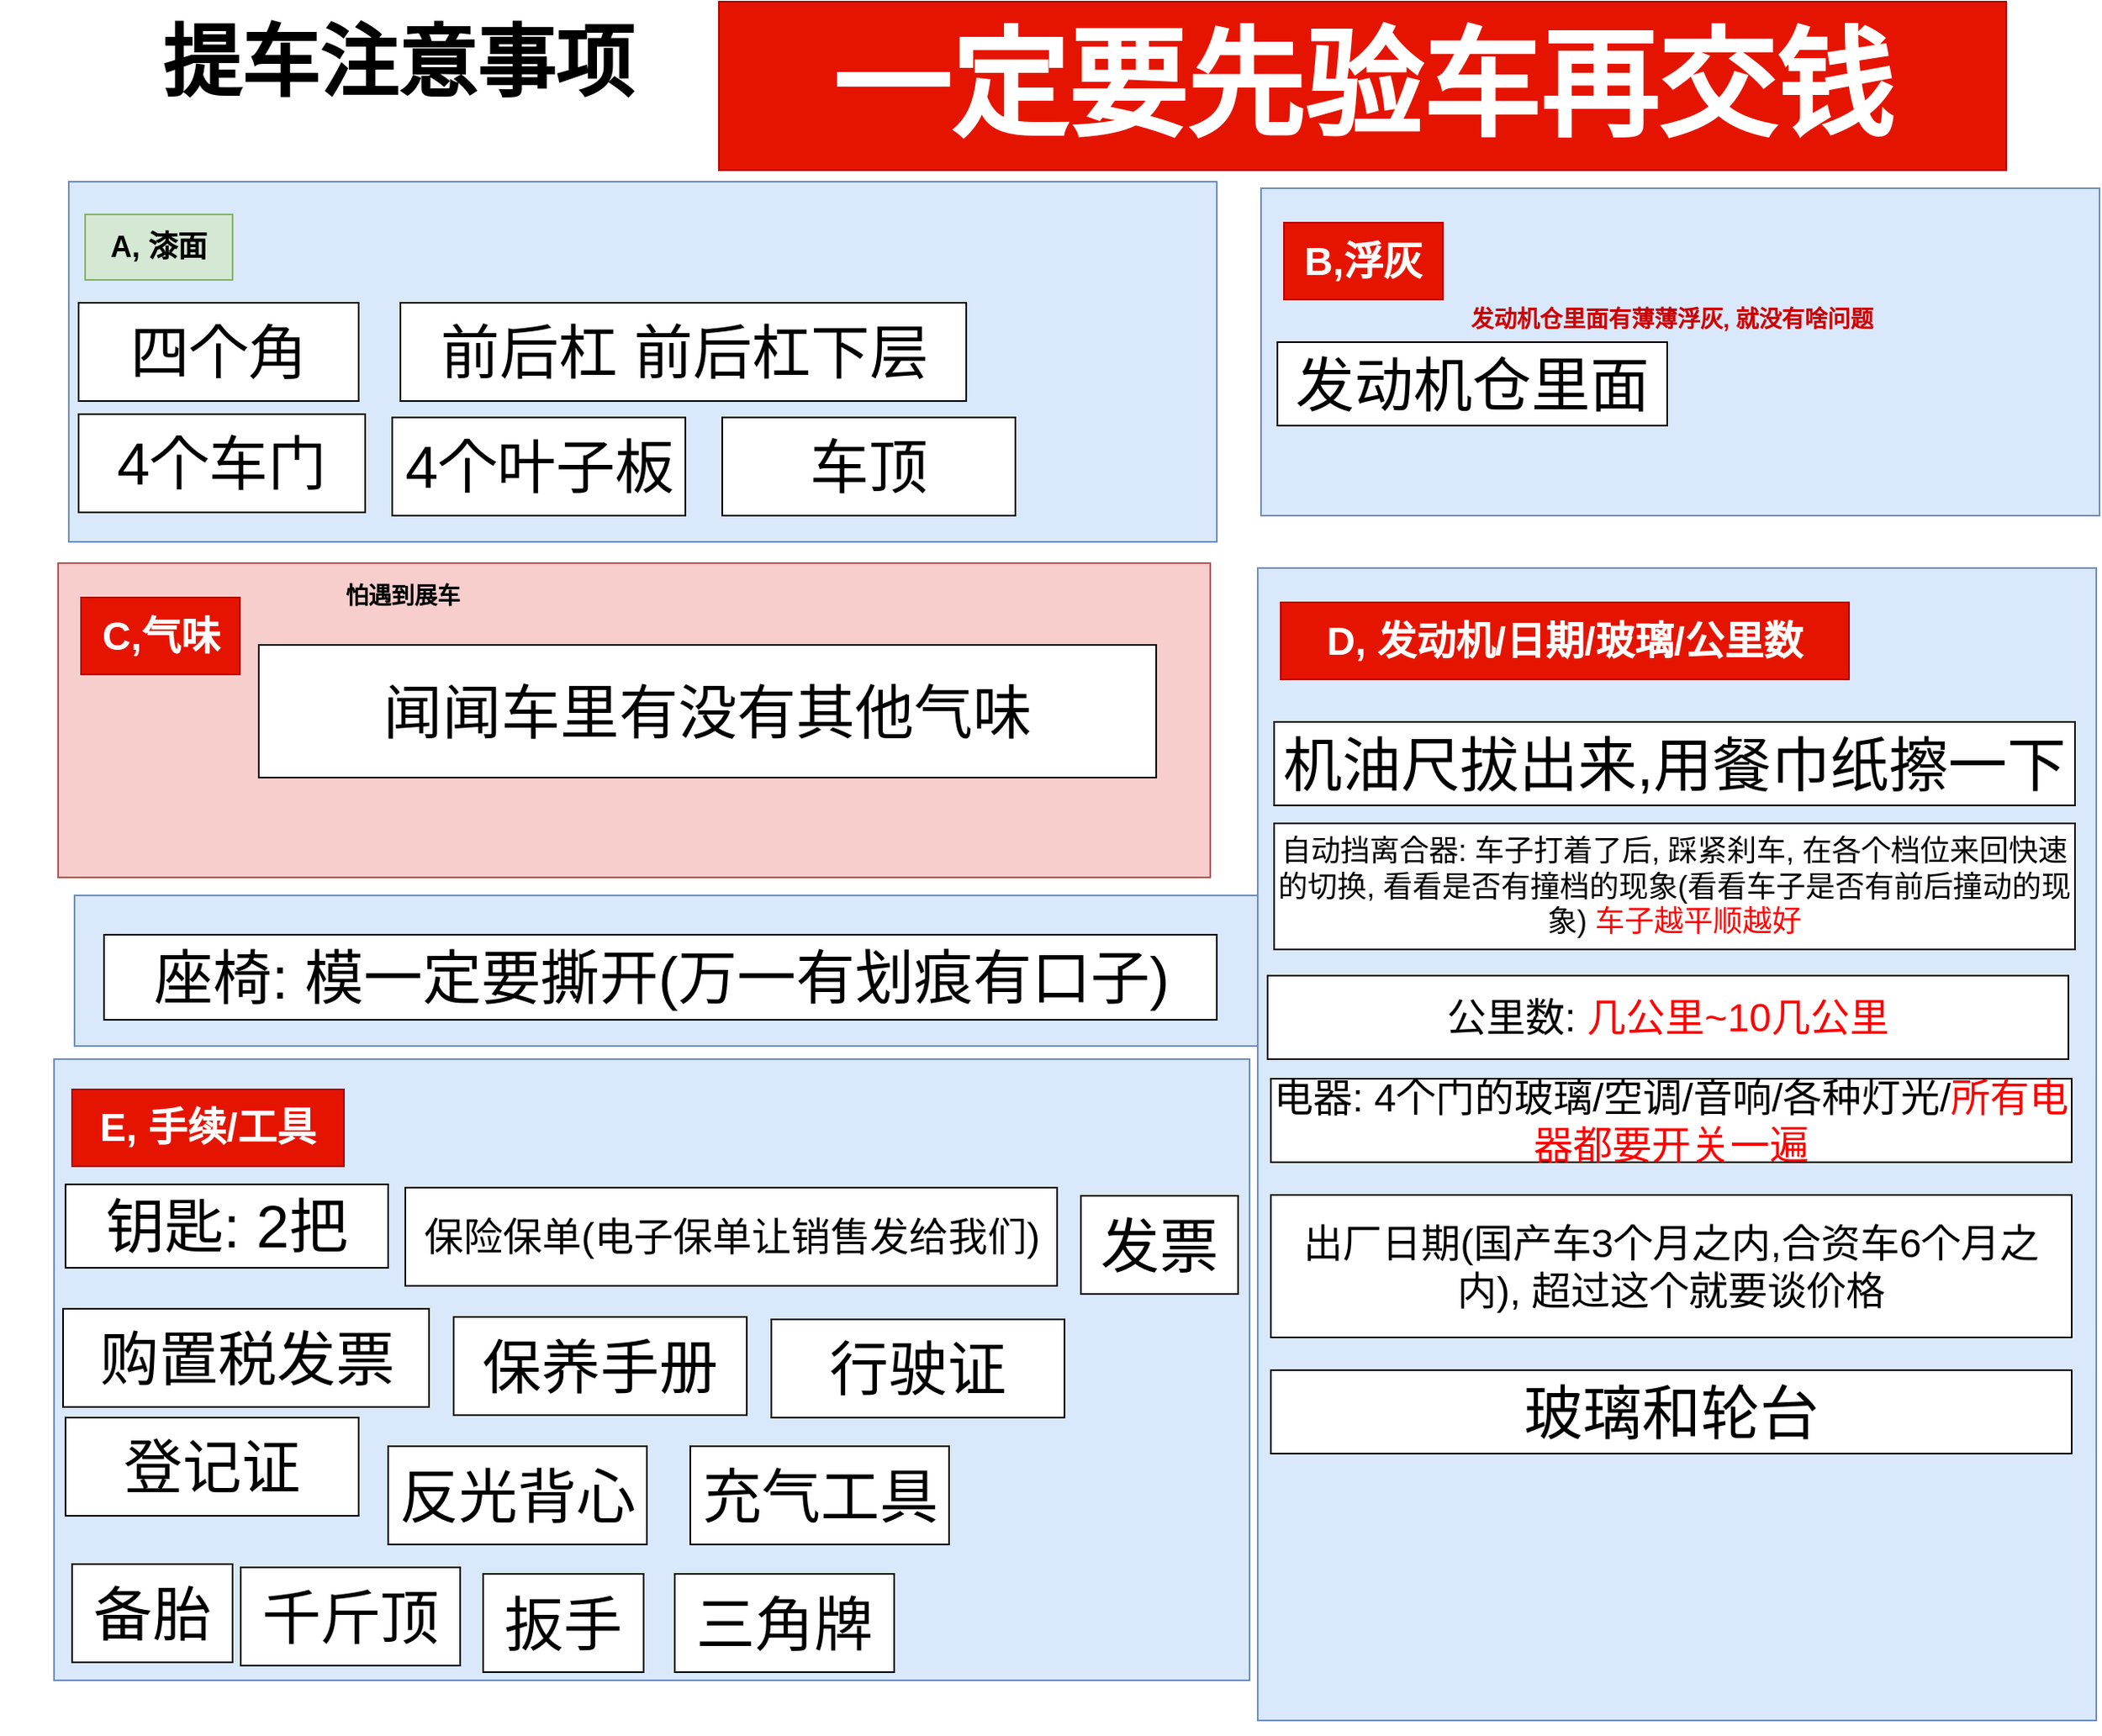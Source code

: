 <mxfile version="13.9.9" type="device"><diagram id="KbOPVDSa10H4hyhUKasj" name="第 1 页"><mxGraphModel dx="2066" dy="1212" grid="0" gridSize="10" guides="1" tooltips="1" connect="1" arrows="1" fold="1" page="0" pageScale="1" pageWidth="1200" pageHeight="1920" math="0" shadow="0"><root><mxCell id="0"/><mxCell id="1" parent="0"/><mxCell id="W5EqhTotr5PUgIK7tEWp-19" value="" style="rounded=0;whiteSpace=wrap;html=1;fillColor=#dae8fc;strokeColor=#6c8ebf;" vertex="1" parent="1"><mxGeometry x="402.5" y="568" width="724.5" height="92" as="geometry"/></mxCell><mxCell id="zjVmQxSwBKO43ARBNzNw-1" value="&lt;b&gt;&lt;font style=&quot;font-size: 48px&quot;&gt;提车注意事项&lt;/font&gt;&lt;/b&gt;" style="text;html=1;align=center;verticalAlign=middle;whiteSpace=wrap;rounded=0;" parent="1" vertex="1"><mxGeometry x="357" y="38" width="486" height="41" as="geometry"/></mxCell><mxCell id="zjVmQxSwBKO43ARBNzNw-24" value="" style="rounded=0;whiteSpace=wrap;html=1;fillColor=#dae8fc;strokeColor=#6c8ebf;" parent="1" vertex="1"><mxGeometry x="1127" y="136" width="512" height="200" as="geometry"/></mxCell><mxCell id="zjVmQxSwBKO43ARBNzNw-25" value="&lt;span style=&quot;font-size: 24px&quot;&gt;&lt;b&gt;B,浮灰&lt;/b&gt;&lt;/span&gt;" style="text;html=1;strokeColor=#B20000;fillColor=#e51400;align=center;verticalAlign=middle;whiteSpace=wrap;rounded=0;fontColor=#ffffff;" parent="1" vertex="1"><mxGeometry x="1141" y="157" width="97" height="47" as="geometry"/></mxCell><mxCell id="zjVmQxSwBKO43ARBNzNw-3" value="" style="rounded=0;whiteSpace=wrap;html=1;fillColor=#dae8fc;strokeColor=#6c8ebf;" parent="1" vertex="1"><mxGeometry x="399" y="132" width="701" height="220" as="geometry"/></mxCell><mxCell id="zjVmQxSwBKO43ARBNzNw-4" value="&lt;span style=&quot;font-size: 18px&quot;&gt;&lt;b&gt;A, 漆面&lt;/b&gt;&lt;/span&gt;" style="text;html=1;strokeColor=#82b366;fillColor=#d5e8d4;align=center;verticalAlign=middle;whiteSpace=wrap;rounded=0;" parent="1" vertex="1"><mxGeometry x="409" y="152" width="90" height="40" as="geometry"/></mxCell><mxCell id="zjVmQxSwBKO43ARBNzNw-6" value="&lt;font style=&quot;font-size: 36px&quot;&gt;四个角&lt;/font&gt;" style="rounded=0;whiteSpace=wrap;html=1;" parent="1" vertex="1"><mxGeometry x="405" y="206" width="171" height="60" as="geometry"/></mxCell><mxCell id="zjVmQxSwBKO43ARBNzNw-7" value="&lt;span style=&quot;font-size: 36px&quot;&gt;前后杠 前后杠下层&lt;/span&gt;" style="rounded=0;whiteSpace=wrap;html=1;" parent="1" vertex="1"><mxGeometry x="601.5" y="206" width="345.5" height="60" as="geometry"/></mxCell><mxCell id="zjVmQxSwBKO43ARBNzNw-8" value="&lt;span style=&quot;font-size: 36px&quot;&gt;4个叶子板&lt;/span&gt;" style="rounded=0;whiteSpace=wrap;html=1;" parent="1" vertex="1"><mxGeometry x="596.5" y="276" width="179" height="60" as="geometry"/></mxCell><mxCell id="zjVmQxSwBKO43ARBNzNw-9" value="&lt;span style=&quot;font-size: 36px&quot;&gt;车顶&lt;/span&gt;" style="rounded=0;whiteSpace=wrap;html=1;" parent="1" vertex="1"><mxGeometry x="798" y="276" width="179" height="60" as="geometry"/></mxCell><mxCell id="zjVmQxSwBKO43ARBNzNw-36" value="&lt;span style=&quot;font-size: 36px&quot;&gt;4个车门&lt;/span&gt;" style="rounded=0;whiteSpace=wrap;html=1;" parent="1" vertex="1"><mxGeometry x="405" y="274" width="175" height="60" as="geometry"/></mxCell><mxCell id="4qqKhpog8JjNplqGV0D1-4" value="" style="rounded=0;whiteSpace=wrap;html=1;fillColor=#f8cecc;strokeColor=#b85450;" parent="1" vertex="1"><mxGeometry x="392.5" y="365" width="703.5" height="192" as="geometry"/></mxCell><mxCell id="4qqKhpog8JjNplqGV0D1-5" value="&lt;b&gt;&lt;font style=&quot;font-size: 24px&quot;&gt;C,气味&lt;/font&gt;&lt;/b&gt;" style="text;html=1;strokeColor=#B20000;fillColor=#e51400;align=center;verticalAlign=middle;whiteSpace=wrap;rounded=0;fontColor=#ffffff;" parent="1" vertex="1"><mxGeometry x="406.5" y="386" width="97" height="47" as="geometry"/></mxCell><mxCell id="4qqKhpog8JjNplqGV0D1-6" value="&lt;span style=&quot;font-size: 36px&quot;&gt;闻闻车里有没有其他气味&lt;/span&gt;" style="rounded=0;whiteSpace=wrap;html=1;" parent="1" vertex="1"><mxGeometry x="515" y="415" width="548" height="81" as="geometry"/></mxCell><mxCell id="W5EqhTotr5PUgIK7tEWp-1" value="&lt;span style=&quot;font-size: 36px&quot;&gt;发动机仓里面&lt;/span&gt;" style="rounded=0;whiteSpace=wrap;html=1;" vertex="1" parent="1"><mxGeometry x="1137" y="230" width="238" height="51" as="geometry"/></mxCell><mxCell id="W5EqhTotr5PUgIK7tEWp-3" value="&lt;b&gt;&lt;font style=&quot;font-size: 14px&quot;&gt;怕遇到展车&lt;/font&gt;&lt;/b&gt;" style="text;html=1;strokeColor=none;fillColor=none;align=center;verticalAlign=middle;whiteSpace=wrap;rounded=0;" vertex="1" parent="1"><mxGeometry x="521" y="375" width="163.5" height="20" as="geometry"/></mxCell><mxCell id="W5EqhTotr5PUgIK7tEWp-5" value="&lt;span style=&quot;font-size: 14px&quot;&gt;&lt;b&gt;&lt;font color=&quot;#cc0000&quot;&gt;发动机仓里面有薄薄浮灰, 就没有啥问题&lt;/font&gt;&lt;/b&gt;&lt;/span&gt;" style="text;html=1;strokeColor=none;fillColor=none;align=center;verticalAlign=middle;whiteSpace=wrap;rounded=0;" vertex="1" parent="1"><mxGeometry x="1239.5" y="206" width="276" height="20" as="geometry"/></mxCell><mxCell id="W5EqhTotr5PUgIK7tEWp-7" value="" style="rounded=0;whiteSpace=wrap;html=1;fillColor=#dae8fc;strokeColor=#6c8ebf;" vertex="1" parent="1"><mxGeometry x="1125" y="368" width="512" height="704" as="geometry"/></mxCell><mxCell id="W5EqhTotr5PUgIK7tEWp-8" value="&lt;span style=&quot;font-size: 24px&quot;&gt;&lt;b&gt;D, 发动机/日期/玻璃/公里数&lt;/b&gt;&lt;/span&gt;" style="text;html=1;strokeColor=#B20000;fillColor=#e51400;align=center;verticalAlign=middle;whiteSpace=wrap;rounded=0;fontColor=#ffffff;" vertex="1" parent="1"><mxGeometry x="1139" y="389" width="347" height="47" as="geometry"/></mxCell><mxCell id="W5EqhTotr5PUgIK7tEWp-9" value="&lt;span style=&quot;font-size: 36px&quot;&gt;机油尺拔出来,用餐巾纸擦一下&lt;/span&gt;" style="rounded=0;whiteSpace=wrap;html=1;" vertex="1" parent="1"><mxGeometry x="1135" y="462" width="489" height="51" as="geometry"/></mxCell><mxCell id="W5EqhTotr5PUgIK7tEWp-11" value="&lt;font style=&quot;font-size: 18px&quot;&gt;自动挡离合器: 车子打着了后, 踩紧刹车, 在各个档位来回快速的切换, 看看是否有撞档的现象(看看车子是否有前后撞动的现象) &lt;font color=&quot;#ff0000&quot;&gt;车子越平顺越好&lt;/font&gt;&lt;/font&gt;" style="rounded=0;whiteSpace=wrap;html=1;" vertex="1" parent="1"><mxGeometry x="1135" y="524" width="489" height="77" as="geometry"/></mxCell><mxCell id="W5EqhTotr5PUgIK7tEWp-13" value="&lt;font style=&quot;font-size: 24px&quot;&gt;公里数: &lt;font color=&quot;#ff0000&quot;&gt;几公里~10几公里&lt;/font&gt;&lt;/font&gt;" style="rounded=0;whiteSpace=wrap;html=1;" vertex="1" parent="1"><mxGeometry x="1131" y="617" width="489" height="51" as="geometry"/></mxCell><mxCell id="W5EqhTotr5PUgIK7tEWp-14" value="&lt;font style=&quot;font-size: 24px&quot;&gt;电器: 4个门的玻璃/空调/音响/各种灯光/&lt;font color=&quot;#ff0000&quot;&gt;所有电器都要开关一遍&lt;/font&gt;&lt;/font&gt;" style="rounded=0;whiteSpace=wrap;html=1;" vertex="1" parent="1"><mxGeometry x="1133" y="680" width="489" height="51" as="geometry"/></mxCell><mxCell id="W5EqhTotr5PUgIK7tEWp-15" value="&lt;font style=&quot;font-size: 24px&quot;&gt;出厂日期(国产车3个月之内,合资车6个月之内), 超过这个就要谈价格&lt;/font&gt;" style="rounded=0;whiteSpace=wrap;html=1;" vertex="1" parent="1"><mxGeometry x="1133" y="751" width="489" height="87" as="geometry"/></mxCell><mxCell id="W5EqhTotr5PUgIK7tEWp-16" value="&lt;span style=&quot;font-size: 36px&quot;&gt;玻璃和轮台&lt;/span&gt;" style="rounded=0;whiteSpace=wrap;html=1;" vertex="1" parent="1"><mxGeometry x="1133" y="858" width="489" height="51" as="geometry"/></mxCell><mxCell id="W5EqhTotr5PUgIK7tEWp-17" style="edgeStyle=orthogonalEdgeStyle;rounded=0;orthogonalLoop=1;jettySize=auto;html=1;exitX=0.5;exitY=1;exitDx=0;exitDy=0;" edge="1" parent="1" source="W5EqhTotr5PUgIK7tEWp-7" target="W5EqhTotr5PUgIK7tEWp-7"><mxGeometry relative="1" as="geometry"/></mxCell><mxCell id="W5EqhTotr5PUgIK7tEWp-20" value="&lt;span style=&quot;font-size: 36px&quot;&gt;座椅: 模一定要撕开(万一有划痕有口子)&lt;/span&gt;" style="rounded=0;whiteSpace=wrap;html=1;" vertex="1" parent="1"><mxGeometry x="420.5" y="592" width="679.5" height="52" as="geometry"/></mxCell><mxCell id="W5EqhTotr5PUgIK7tEWp-21" value="&lt;b&gt;&lt;font style=&quot;font-size: 72px&quot;&gt;一定要先验车再交钱&lt;/font&gt;&lt;/b&gt;" style="text;html=1;strokeColor=#B20000;fillColor=#e51400;align=center;verticalAlign=middle;whiteSpace=wrap;rounded=0;fontColor=#ffffff;" vertex="1" parent="1"><mxGeometry x="796" y="22" width="786" height="103" as="geometry"/></mxCell><mxCell id="W5EqhTotr5PUgIK7tEWp-22" value="" style="rounded=0;whiteSpace=wrap;html=1;fillColor=#dae8fc;strokeColor=#6c8ebf;" vertex="1" parent="1"><mxGeometry x="390" y="668" width="730" height="379.5" as="geometry"/></mxCell><mxCell id="W5EqhTotr5PUgIK7tEWp-23" value="&lt;span style=&quot;font-size: 24px&quot;&gt;&lt;b&gt;E, 手续/工具&lt;/b&gt;&lt;/span&gt;" style="text;html=1;strokeColor=#B20000;fillColor=#e51400;align=center;verticalAlign=middle;whiteSpace=wrap;rounded=0;fontColor=#ffffff;" vertex="1" parent="1"><mxGeometry x="401" y="686.5" width="166" height="47" as="geometry"/></mxCell><mxCell id="W5EqhTotr5PUgIK7tEWp-24" value="&lt;span style=&quot;font-size: 36px&quot;&gt;钥匙: 2把&lt;/span&gt;" style="rounded=0;whiteSpace=wrap;html=1;" vertex="1" parent="1"><mxGeometry x="397" y="744.5" width="197" height="51" as="geometry"/></mxCell><mxCell id="W5EqhTotr5PUgIK7tEWp-26" value="&lt;span style=&quot;font-size: 36px&quot;&gt;发票&lt;/span&gt;" style="rounded=0;whiteSpace=wrap;html=1;" vertex="1" parent="1"><mxGeometry x="1017" y="751.5" width="96" height="60" as="geometry"/></mxCell><mxCell id="W5EqhTotr5PUgIK7tEWp-27" value="&lt;span style=&quot;font-size: 36px&quot;&gt;购置税发票&lt;/span&gt;" style="rounded=0;whiteSpace=wrap;html=1;" vertex="1" parent="1"><mxGeometry x="395.5" y="820.5" width="223.5" height="60" as="geometry"/></mxCell><mxCell id="W5EqhTotr5PUgIK7tEWp-28" value="&lt;span style=&quot;font-size: 36px&quot;&gt;保养手册&lt;/span&gt;" style="rounded=0;whiteSpace=wrap;html=1;" vertex="1" parent="1"><mxGeometry x="634" y="825.5" width="179" height="60" as="geometry"/></mxCell><mxCell id="W5EqhTotr5PUgIK7tEWp-29" value="&lt;font style=&quot;font-size: 24px&quot;&gt;保险保单(电子保单让销售发给我们)&lt;/font&gt;" style="rounded=0;whiteSpace=wrap;html=1;" vertex="1" parent="1"><mxGeometry x="604.5" y="746.5" width="398" height="60" as="geometry"/></mxCell><mxCell id="W5EqhTotr5PUgIK7tEWp-31" value="&lt;span style=&quot;font-size: 36px&quot;&gt;登记证&lt;/span&gt;" style="rounded=0;whiteSpace=wrap;html=1;" vertex="1" parent="1"><mxGeometry x="397" y="887" width="179" height="60" as="geometry"/></mxCell><mxCell id="W5EqhTotr5PUgIK7tEWp-32" value="&lt;span style=&quot;font-size: 36px&quot;&gt;行驶证&lt;/span&gt;" style="rounded=0;whiteSpace=wrap;html=1;" vertex="1" parent="1"><mxGeometry x="828" y="827" width="179" height="60" as="geometry"/></mxCell><mxCell id="W5EqhTotr5PUgIK7tEWp-33" value="&lt;span style=&quot;font-size: 36px&quot;&gt;备胎&lt;/span&gt;" style="rounded=0;whiteSpace=wrap;html=1;" vertex="1" parent="1"><mxGeometry x="401" y="976.5" width="98" height="60" as="geometry"/></mxCell><mxCell id="W5EqhTotr5PUgIK7tEWp-34" value="&lt;span style=&quot;font-size: 36px&quot;&gt;千斤顶&lt;/span&gt;" style="rounded=0;whiteSpace=wrap;html=1;" vertex="1" parent="1"><mxGeometry x="504" y="978.5" width="134" height="60" as="geometry"/></mxCell><mxCell id="W5EqhTotr5PUgIK7tEWp-35" value="&lt;span style=&quot;font-size: 36px&quot;&gt;扳手&lt;/span&gt;" style="rounded=0;whiteSpace=wrap;html=1;" vertex="1" parent="1"><mxGeometry x="652" y="982.5" width="98" height="60" as="geometry"/></mxCell><mxCell id="W5EqhTotr5PUgIK7tEWp-37" value="&lt;span style=&quot;font-size: 36px&quot;&gt;反光背心&lt;/span&gt;" style="rounded=0;whiteSpace=wrap;html=1;" vertex="1" parent="1"><mxGeometry x="594" y="904.5" width="158" height="60" as="geometry"/></mxCell><mxCell id="W5EqhTotr5PUgIK7tEWp-38" value="&lt;span style=&quot;font-size: 36px&quot;&gt;三角牌&lt;/span&gt;" style="rounded=0;whiteSpace=wrap;html=1;" vertex="1" parent="1"><mxGeometry x="769" y="982.5" width="134" height="60" as="geometry"/></mxCell><mxCell id="W5EqhTotr5PUgIK7tEWp-39" value="&lt;span style=&quot;font-size: 36px&quot;&gt;充气工具&lt;/span&gt;" style="rounded=0;whiteSpace=wrap;html=1;" vertex="1" parent="1"><mxGeometry x="778.5" y="904.5" width="158" height="60" as="geometry"/></mxCell></root></mxGraphModel></diagram></mxfile>